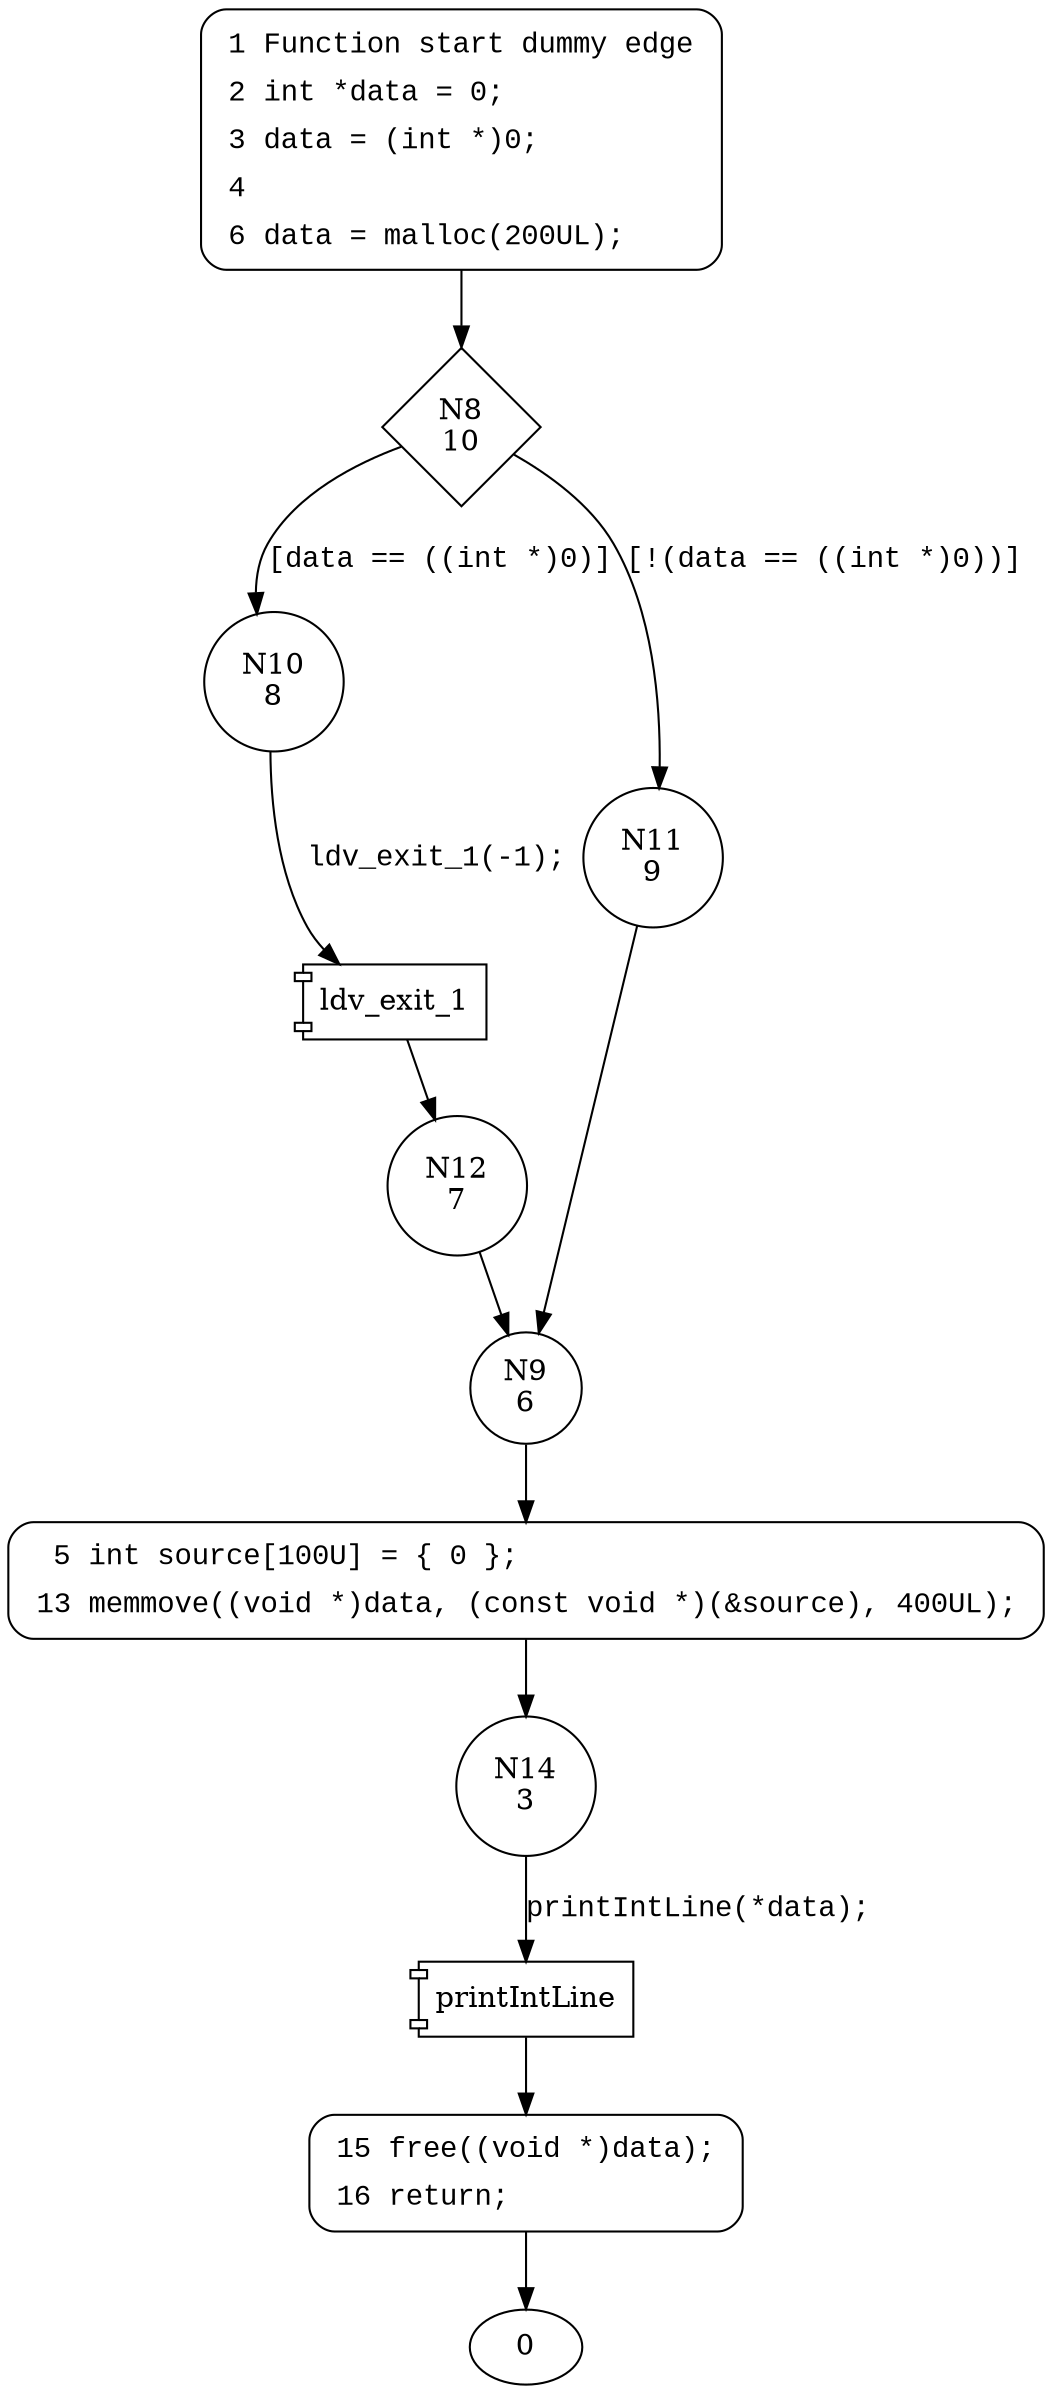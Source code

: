 digraph CWE122_Heap_Based_Buffer_Overflow__c_CWE805_int_memmove_04_bad {
8 [shape="diamond" label="N8\n10"]
10 [shape="circle" label="N10\n8"]
11 [shape="circle" label="N11\n9"]
9 [shape="circle" label="N9\n6"]
5 [shape="circle" label="N5\n5"]
14 [shape="circle" label="N14\n3"]
15 [shape="circle" label="N15\n2"]
12 [shape="circle" label="N12\n7"]
1 [style="filled,bold" penwidth="1" fillcolor="white" fontname="Courier New" shape="Mrecord" label=<<table border="0" cellborder="0" cellpadding="3" bgcolor="white"><tr><td align="right">1</td><td align="left">Function start dummy edge</td></tr><tr><td align="right">2</td><td align="left">int *data = 0;</td></tr><tr><td align="right">3</td><td align="left">data = (int *)0;</td></tr><tr><td align="right">4</td><td align="left"></td></tr><tr><td align="right">6</td><td align="left">data = malloc(200UL);</td></tr></table>>]
1 -> 8[label=""]
5 [style="filled,bold" penwidth="1" fillcolor="white" fontname="Courier New" shape="Mrecord" label=<<table border="0" cellborder="0" cellpadding="3" bgcolor="white"><tr><td align="right">5</td><td align="left">int source[100U] = &#123; 0 &#125;;</td></tr><tr><td align="right">13</td><td align="left">memmove((void *)data, (const void *)(&amp;source), 400UL);</td></tr></table>>]
5 -> 14[label=""]
15 [style="filled,bold" penwidth="1" fillcolor="white" fontname="Courier New" shape="Mrecord" label=<<table border="0" cellborder="0" cellpadding="3" bgcolor="white"><tr><td align="right">15</td><td align="left">free((void *)data);</td></tr><tr><td align="right">16</td><td align="left">return;</td></tr></table>>]
15 -> 0[label=""]
8 -> 10 [label="[data == ((int *)0)]" fontname="Courier New"]
8 -> 11 [label="[!(data == ((int *)0))]" fontname="Courier New"]
9 -> 5 [label="" fontname="Courier New"]
100001 [shape="component" label="printIntLine"]
14 -> 100001 [label="printIntLine(*data);" fontname="Courier New"]
100001 -> 15 [label="" fontname="Courier New"]
100002 [shape="component" label="ldv_exit_1"]
10 -> 100002 [label="ldv_exit_1(-1);" fontname="Courier New"]
100002 -> 12 [label="" fontname="Courier New"]
11 -> 9 [label="" fontname="Courier New"]
12 -> 9 [label="" fontname="Courier New"]
}